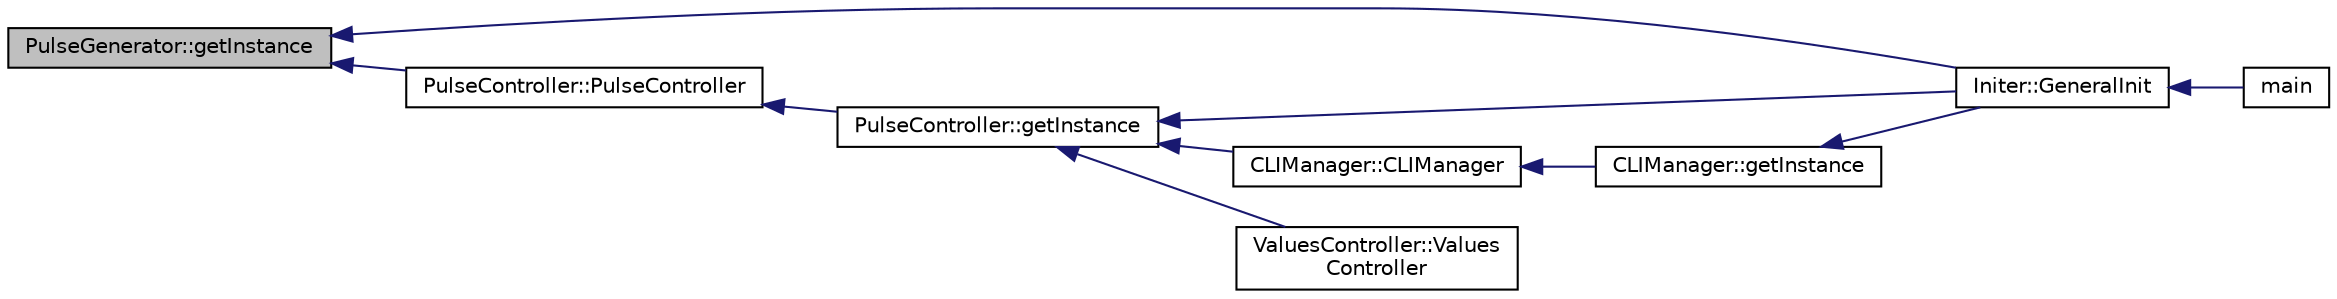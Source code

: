 digraph "PulseGenerator::getInstance"
{
  edge [fontname="Helvetica",fontsize="10",labelfontname="Helvetica",labelfontsize="10"];
  node [fontname="Helvetica",fontsize="10",shape=record];
  rankdir="LR";
  Node18 [label="PulseGenerator::getInstance",height=0.2,width=0.4,color="black", fillcolor="grey75", style="filled", fontcolor="black"];
  Node18 -> Node19 [dir="back",color="midnightblue",fontsize="10",style="solid"];
  Node19 [label="Initer::GeneralInit",height=0.2,width=0.4,color="black", fillcolor="white", style="filled",URL="$class_initer.html#a088e4b7a4395c32a5bbe932c3db35054"];
  Node19 -> Node20 [dir="back",color="midnightblue",fontsize="10",style="solid"];
  Node20 [label="main",height=0.2,width=0.4,color="black", fillcolor="white", style="filled",URL="$main_8cpp.html#a0ddf1224851353fc92bfbff6f499fa97",tooltip="main "];
  Node18 -> Node21 [dir="back",color="midnightblue",fontsize="10",style="solid"];
  Node21 [label="PulseController::PulseController",height=0.2,width=0.4,color="black", fillcolor="white", style="filled",URL="$class_pulse_controller.html#aa17fed7626e6483413beff386f0e532a"];
  Node21 -> Node22 [dir="back",color="midnightblue",fontsize="10",style="solid"];
  Node22 [label="PulseController::getInstance",height=0.2,width=0.4,color="black", fillcolor="white", style="filled",URL="$class_pulse_controller.html#ac7e6d3cb62727c89da948551d4cdce01"];
  Node22 -> Node23 [dir="back",color="midnightblue",fontsize="10",style="solid"];
  Node23 [label="CLIManager::CLIManager",height=0.2,width=0.4,color="black", fillcolor="white", style="filled",URL="$class_c_l_i_manager.html#aa6a57394f40679877ef36f4e8fbcd2bf"];
  Node23 -> Node24 [dir="back",color="midnightblue",fontsize="10",style="solid"];
  Node24 [label="CLIManager::getInstance",height=0.2,width=0.4,color="black", fillcolor="white", style="filled",URL="$class_c_l_i_manager.html#a30fd449e0fea9cf14f56bf1ae17934ce"];
  Node24 -> Node19 [dir="back",color="midnightblue",fontsize="10",style="solid"];
  Node22 -> Node19 [dir="back",color="midnightblue",fontsize="10",style="solid"];
  Node22 -> Node25 [dir="back",color="midnightblue",fontsize="10",style="solid"];
  Node25 [label="ValuesController::Values\lController",height=0.2,width=0.4,color="black", fillcolor="white", style="filled",URL="$class_values_controller.html#a9d8f277bbf71b14581286225e81d4c93"];
}
